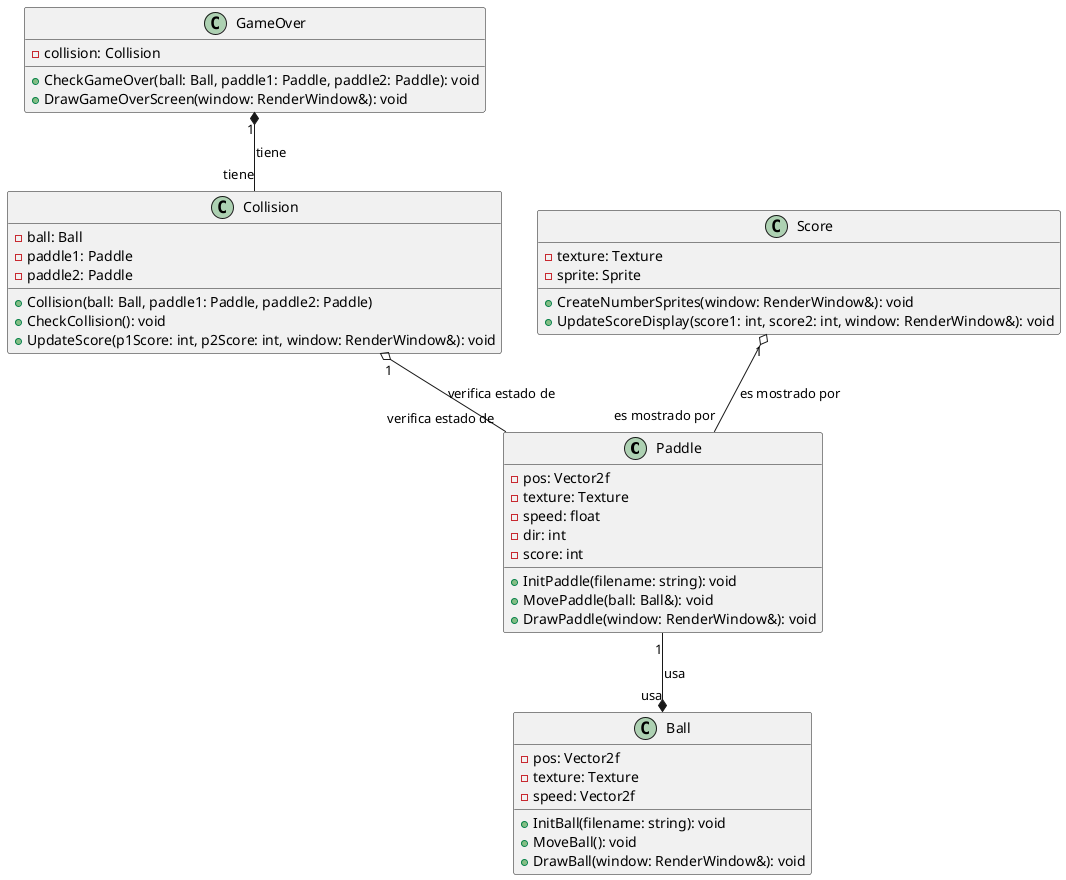 @startuml

class Paddle {
    - pos: Vector2f
    - texture: Texture
    - speed: float
    - dir: int
    - score: int
    
    + InitPaddle(filename: string): void
    + MovePaddle(ball: Ball&): void
    + DrawPaddle(window: RenderWindow&): void
}

class Ball {
    - pos: Vector2f
    - texture: Texture
    - speed: Vector2f
    
    + InitBall(filename: string): void
    + MoveBall(): void
    + DrawBall(window: RenderWindow&): void
}

class Collision {
    - ball: Ball
    - paddle1: Paddle
    - paddle2: Paddle
    
    + Collision(ball: Ball, paddle1: Paddle, paddle2: Paddle)
    + CheckCollision(): void
    + UpdateScore(p1Score: int, p2Score: int, window: RenderWindow&): void
}

class Score {
    - texture: Texture
    - sprite: Sprite
    
    + CreateNumberSprites(window: RenderWindow&): void
    + UpdateScoreDisplay(score1: int, score2: int, window: RenderWindow&): void
}

class GameOver {
    - collision: Collision
    
    + CheckGameOver(ball: Ball, paddle1: Paddle, paddle2: Paddle): void
    + DrawGameOverScreen(window: RenderWindow&): void
}

Paddle "1" --* "usa" Ball : usa
Collision "1" o-- "verifica estado de" Paddle : verifica estado de
Score "1" o-- "es mostrado por" Paddle : es mostrado por
GameOver "1" *-- "tiene" Collision : tiene

@enduml
